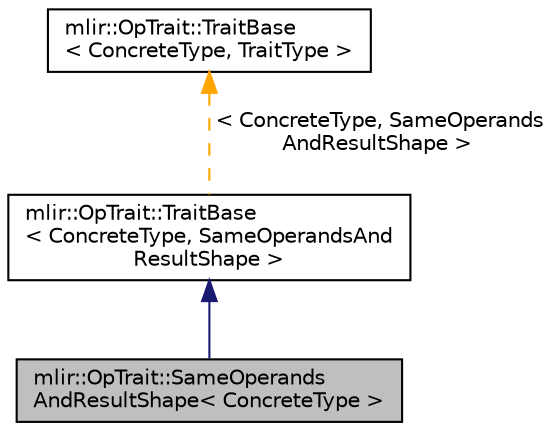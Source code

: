 digraph "mlir::OpTrait::SameOperandsAndResultShape&lt; ConcreteType &gt;"
{
  bgcolor="transparent";
  edge [fontname="Helvetica",fontsize="10",labelfontname="Helvetica",labelfontsize="10"];
  node [fontname="Helvetica",fontsize="10",shape=record];
  Node3 [label="mlir::OpTrait::SameOperands\lAndResultShape\< ConcreteType \>",height=0.2,width=0.4,color="black", fillcolor="grey75", style="filled", fontcolor="black"];
  Node4 -> Node3 [dir="back",color="midnightblue",fontsize="10",style="solid",fontname="Helvetica"];
  Node4 [label="mlir::OpTrait::TraitBase\l\< ConcreteType, SameOperandsAnd\lResultShape \>",height=0.2,width=0.4,color="black",URL="$classmlir_1_1OpTrait_1_1TraitBase.html"];
  Node5 -> Node4 [dir="back",color="orange",fontsize="10",style="dashed",label=" \< ConcreteType, SameOperands\lAndResultShape \>" ,fontname="Helvetica"];
  Node5 [label="mlir::OpTrait::TraitBase\l\< ConcreteType, TraitType \>",height=0.2,width=0.4,color="black",URL="$classmlir_1_1OpTrait_1_1TraitBase.html",tooltip="Helper class for implementing traits. "];
}
